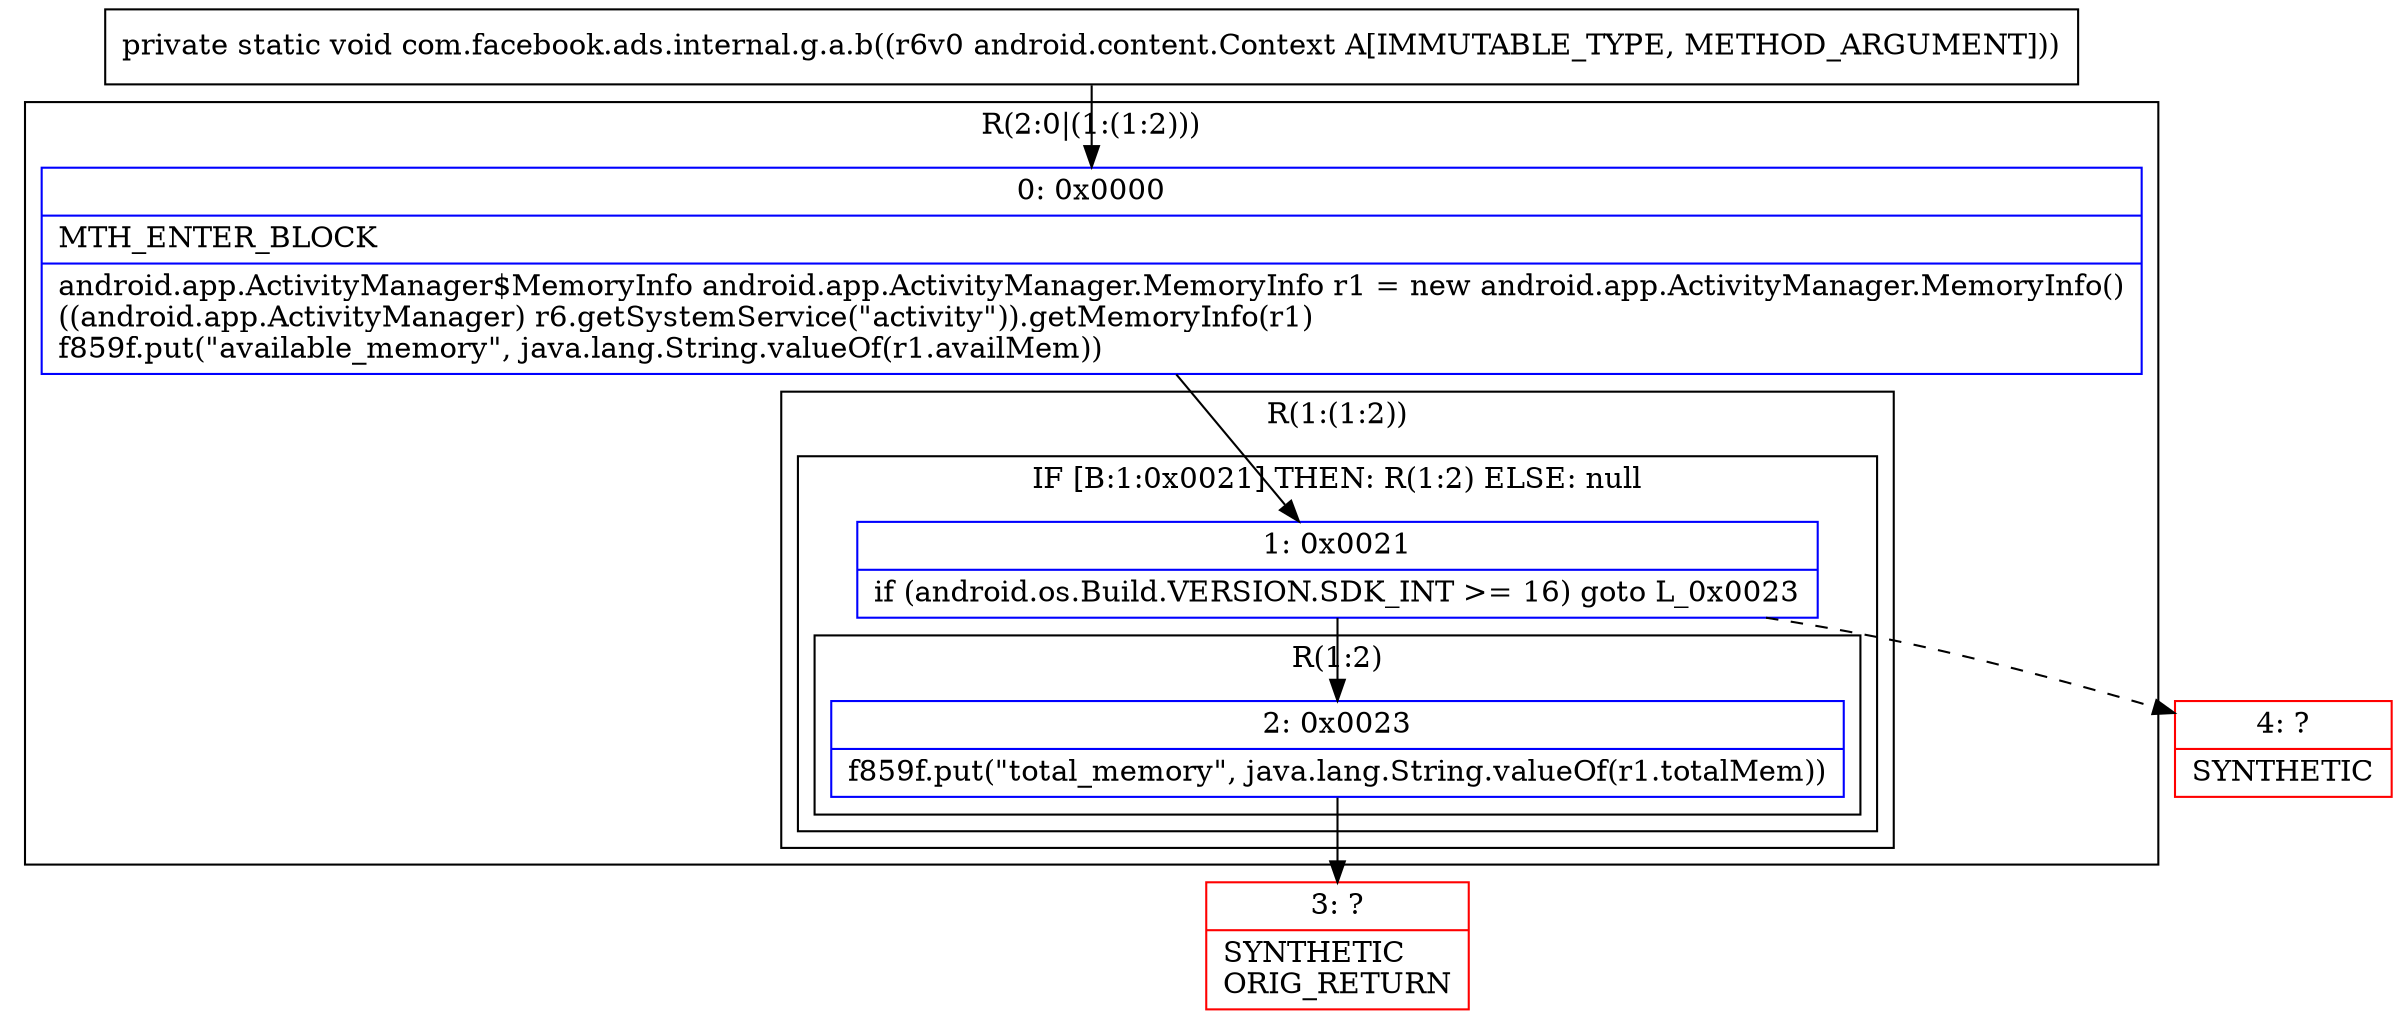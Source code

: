 digraph "CFG forcom.facebook.ads.internal.g.a.b(Landroid\/content\/Context;)V" {
subgraph cluster_Region_1799206496 {
label = "R(2:0|(1:(1:2)))";
node [shape=record,color=blue];
Node_0 [shape=record,label="{0\:\ 0x0000|MTH_ENTER_BLOCK\l|android.app.ActivityManager$MemoryInfo android.app.ActivityManager.MemoryInfo r1 = new android.app.ActivityManager.MemoryInfo()\l((android.app.ActivityManager) r6.getSystemService(\"activity\")).getMemoryInfo(r1)\lf859f.put(\"available_memory\", java.lang.String.valueOf(r1.availMem))\l}"];
subgraph cluster_Region_1059162165 {
label = "R(1:(1:2))";
node [shape=record,color=blue];
subgraph cluster_IfRegion_905756281 {
label = "IF [B:1:0x0021] THEN: R(1:2) ELSE: null";
node [shape=record,color=blue];
Node_1 [shape=record,label="{1\:\ 0x0021|if (android.os.Build.VERSION.SDK_INT \>= 16) goto L_0x0023\l}"];
subgraph cluster_Region_821072589 {
label = "R(1:2)";
node [shape=record,color=blue];
Node_2 [shape=record,label="{2\:\ 0x0023|f859f.put(\"total_memory\", java.lang.String.valueOf(r1.totalMem))\l}"];
}
}
}
}
Node_3 [shape=record,color=red,label="{3\:\ ?|SYNTHETIC\lORIG_RETURN\l}"];
Node_4 [shape=record,color=red,label="{4\:\ ?|SYNTHETIC\l}"];
MethodNode[shape=record,label="{private static void com.facebook.ads.internal.g.a.b((r6v0 android.content.Context A[IMMUTABLE_TYPE, METHOD_ARGUMENT])) }"];
MethodNode -> Node_0;
Node_0 -> Node_1;
Node_1 -> Node_2;
Node_1 -> Node_4[style=dashed];
Node_2 -> Node_3;
}

